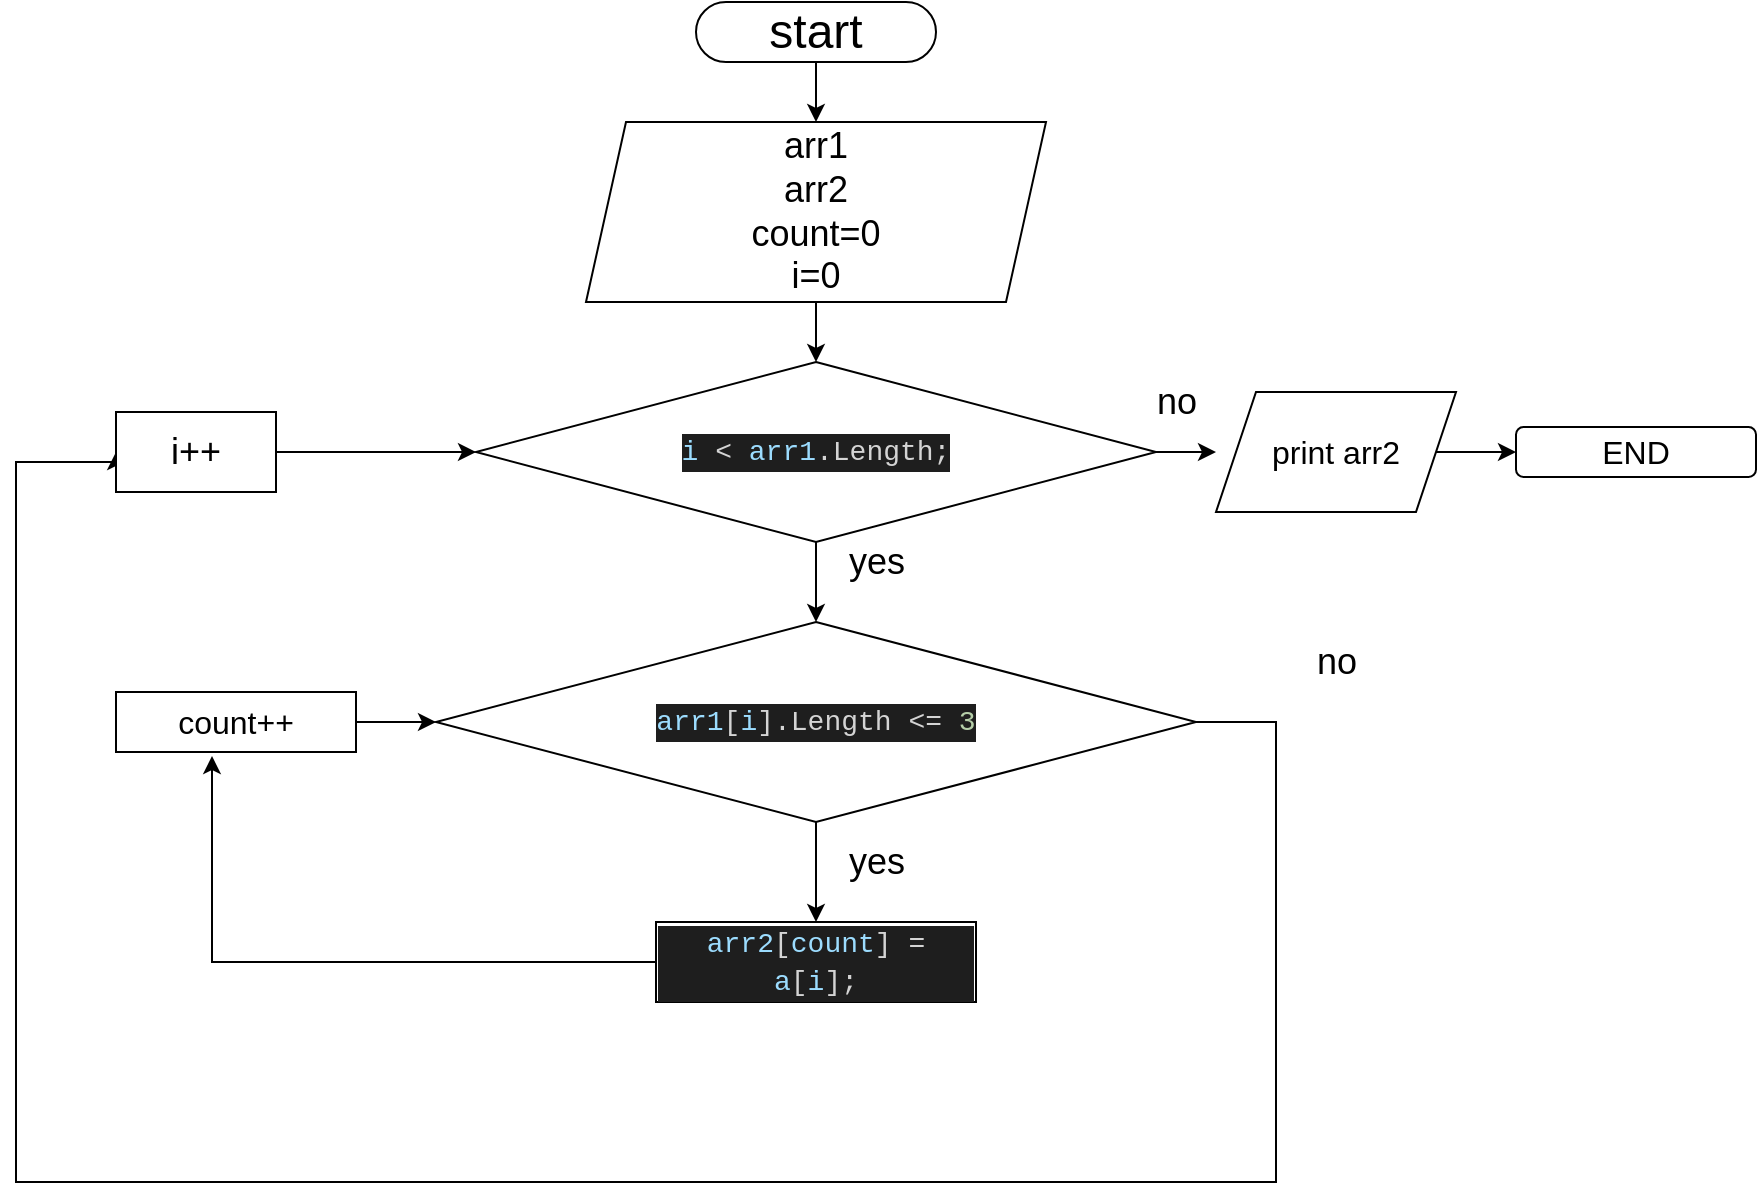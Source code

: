 <mxfile version="20.3.0" type="device"><diagram id="UBS56JaJqpV31X3wVKsK" name="Страница 1"><mxGraphModel dx="1102" dy="609" grid="1" gridSize="10" guides="1" tooltips="1" connect="1" arrows="1" fold="1" page="1" pageScale="1" pageWidth="827" pageHeight="1169" math="0" shadow="0"><root><mxCell id="0"/><mxCell id="1" parent="0"/><mxCell id="IpU3rbe3QoSzCdOb824w-13" style="edgeStyle=orthogonalEdgeStyle;rounded=0;orthogonalLoop=1;jettySize=auto;html=1;fontSize=24;" edge="1" parent="1" source="IpU3rbe3QoSzCdOb824w-1" target="IpU3rbe3QoSzCdOb824w-2"><mxGeometry relative="1" as="geometry"/></mxCell><mxCell id="IpU3rbe3QoSzCdOb824w-1" value="&lt;font style=&quot;font-size: 24px;&quot;&gt;start&lt;/font&gt;" style="rounded=1;whiteSpace=wrap;html=1;arcSize=50;" vertex="1" parent="1"><mxGeometry x="360" y="20" width="120" height="30" as="geometry"/></mxCell><mxCell id="IpU3rbe3QoSzCdOb824w-14" style="edgeStyle=orthogonalEdgeStyle;rounded=0;orthogonalLoop=1;jettySize=auto;html=1;entryX=0.5;entryY=0;entryDx=0;entryDy=0;fontSize=18;" edge="1" parent="1" source="IpU3rbe3QoSzCdOb824w-2" target="IpU3rbe3QoSzCdOb824w-3"><mxGeometry relative="1" as="geometry"/></mxCell><mxCell id="IpU3rbe3QoSzCdOb824w-2" value="&lt;font style=&quot;font-size: 18px;&quot;&gt;arr1&lt;br&gt;arr2&lt;br&gt;count=0&lt;br&gt;i=0&lt;br&gt;&lt;/font&gt;" style="shape=parallelogram;perimeter=parallelogramPerimeter;whiteSpace=wrap;html=1;fixedSize=1;" vertex="1" parent="1"><mxGeometry x="305" y="80" width="230" height="90" as="geometry"/></mxCell><mxCell id="IpU3rbe3QoSzCdOb824w-15" style="edgeStyle=orthogonalEdgeStyle;rounded=0;orthogonalLoop=1;jettySize=auto;html=1;entryX=0.5;entryY=0;entryDx=0;entryDy=0;fontSize=18;" edge="1" parent="1" source="IpU3rbe3QoSzCdOb824w-3" target="IpU3rbe3QoSzCdOb824w-4"><mxGeometry relative="1" as="geometry"/></mxCell><mxCell id="IpU3rbe3QoSzCdOb824w-20" style="edgeStyle=orthogonalEdgeStyle;rounded=0;orthogonalLoop=1;jettySize=auto;html=1;fontSize=18;" edge="1" parent="1" source="IpU3rbe3QoSzCdOb824w-3"><mxGeometry relative="1" as="geometry"><mxPoint x="620" y="245" as="targetPoint"/></mxGeometry></mxCell><mxCell id="IpU3rbe3QoSzCdOb824w-3" value="&lt;div style=&quot;color: rgb(212, 212, 212); background-color: rgb(30, 30, 30); font-family: Consolas, &amp;quot;Courier New&amp;quot;, monospace; font-size: 14px; line-height: 19px;&quot;&gt;&lt;span style=&quot;color: #9cdcfe;&quot;&gt;i&lt;/span&gt; &amp;lt; &lt;span style=&quot;color: #9cdcfe;&quot;&gt;arr1&lt;/span&gt;.Length;&lt;/div&gt;" style="rhombus;whiteSpace=wrap;html=1;" vertex="1" parent="1"><mxGeometry x="250" y="200" width="340" height="90" as="geometry"/></mxCell><mxCell id="IpU3rbe3QoSzCdOb824w-16" value="" style="edgeStyle=orthogonalEdgeStyle;rounded=0;orthogonalLoop=1;jettySize=auto;html=1;fontSize=18;" edge="1" parent="1" source="IpU3rbe3QoSzCdOb824w-4" target="IpU3rbe3QoSzCdOb824w-9"><mxGeometry relative="1" as="geometry"/></mxCell><mxCell id="IpU3rbe3QoSzCdOb824w-29" style="edgeStyle=orthogonalEdgeStyle;rounded=0;orthogonalLoop=1;jettySize=auto;html=1;fontSize=18;entryX=0;entryY=0.5;entryDx=0;entryDy=0;" edge="1" parent="1" source="IpU3rbe3QoSzCdOb824w-4" target="IpU3rbe3QoSzCdOb824w-26"><mxGeometry relative="1" as="geometry"><mxPoint x="60" y="240" as="targetPoint"/><Array as="points"><mxPoint x="650" y="380"/><mxPoint x="650" y="610"/><mxPoint x="20" y="610"/><mxPoint x="20" y="250"/><mxPoint x="70" y="250"/></Array></mxGeometry></mxCell><mxCell id="IpU3rbe3QoSzCdOb824w-4" value="&lt;div style=&quot;color: rgb(212, 212, 212); background-color: rgb(30, 30, 30); font-family: Consolas, &amp;quot;Courier New&amp;quot;, monospace; font-size: 14px; line-height: 19px;&quot;&gt;&lt;span style=&quot;color: #9cdcfe;&quot;&gt;arr1&lt;/span&gt;[&lt;span style=&quot;color: #9cdcfe;&quot;&gt;i&lt;/span&gt;].Length &amp;lt;= &lt;span style=&quot;color: #b5cea8;&quot;&gt;3&lt;/span&gt;&lt;/div&gt;" style="rhombus;whiteSpace=wrap;html=1;" vertex="1" parent="1"><mxGeometry x="230" y="330" width="380" height="100" as="geometry"/></mxCell><mxCell id="IpU3rbe3QoSzCdOb824w-28" value="" style="edgeStyle=orthogonalEdgeStyle;rounded=0;orthogonalLoop=1;jettySize=auto;html=1;fontSize=18;" edge="1" parent="1" source="IpU3rbe3QoSzCdOb824w-8" target="IpU3rbe3QoSzCdOb824w-4"><mxGeometry relative="1" as="geometry"/></mxCell><mxCell id="IpU3rbe3QoSzCdOb824w-8" value="&lt;font size=&quot;3&quot;&gt;count++&lt;/font&gt;" style="rounded=0;whiteSpace=wrap;html=1;" vertex="1" parent="1"><mxGeometry x="70" y="365" width="120" height="30" as="geometry"/></mxCell><mxCell id="IpU3rbe3QoSzCdOb824w-17" style="edgeStyle=orthogonalEdgeStyle;rounded=0;orthogonalLoop=1;jettySize=auto;html=1;fontSize=18;entryX=0.4;entryY=1.067;entryDx=0;entryDy=0;entryPerimeter=0;" edge="1" parent="1" source="IpU3rbe3QoSzCdOb824w-9" target="IpU3rbe3QoSzCdOb824w-8"><mxGeometry relative="1" as="geometry"><mxPoint x="120" y="410" as="targetPoint"/></mxGeometry></mxCell><mxCell id="IpU3rbe3QoSzCdOb824w-9" value="&lt;div style=&quot;background-color: rgb(30, 30, 30); font-family: Consolas, &amp;quot;Courier New&amp;quot;, monospace; font-size: 14px; line-height: 19px;&quot;&gt;&lt;div style=&quot;&quot;&gt;&lt;font color=&quot;#9cdcfe&quot;&gt;arr2&lt;/font&gt;&lt;font color=&quot;#d4d4d4&quot;&gt;[&lt;/font&gt;&lt;span style=&quot;color: rgb(156, 220, 254);&quot;&gt;count&lt;/span&gt;&lt;font color=&quot;#d4d4d4&quot;&gt;] = &lt;/font&gt;&lt;span style=&quot;color: rgb(156, 220, 254);&quot;&gt;a&lt;/span&gt;&lt;font color=&quot;#d4d4d4&quot;&gt;[&lt;/font&gt;&lt;span style=&quot;color: rgb(156, 220, 254);&quot;&gt;i&lt;/span&gt;&lt;font color=&quot;#d4d4d4&quot;&gt;];&lt;/font&gt;&lt;/div&gt;&lt;/div&gt;" style="rounded=0;whiteSpace=wrap;html=1;" vertex="1" parent="1"><mxGeometry x="340" y="480" width="160" height="40" as="geometry"/></mxCell><mxCell id="IpU3rbe3QoSzCdOb824w-21" value="" style="edgeStyle=orthogonalEdgeStyle;rounded=0;orthogonalLoop=1;jettySize=auto;html=1;fontSize=18;" edge="1" parent="1" source="IpU3rbe3QoSzCdOb824w-10" target="IpU3rbe3QoSzCdOb824w-11"><mxGeometry relative="1" as="geometry"/></mxCell><mxCell id="IpU3rbe3QoSzCdOb824w-10" value="&lt;font size=&quot;3&quot;&gt;print arr2&lt;/font&gt;" style="shape=parallelogram;perimeter=parallelogramPerimeter;whiteSpace=wrap;html=1;fixedSize=1;" vertex="1" parent="1"><mxGeometry x="620" y="215" width="120" height="60" as="geometry"/></mxCell><mxCell id="IpU3rbe3QoSzCdOb824w-11" value="&lt;font size=&quot;3&quot;&gt;END&lt;/font&gt;" style="rounded=1;whiteSpace=wrap;html=1;" vertex="1" parent="1"><mxGeometry x="770" y="232.5" width="120" height="25" as="geometry"/></mxCell><mxCell id="IpU3rbe3QoSzCdOb824w-22" value="yes" style="text;html=1;align=center;verticalAlign=middle;resizable=0;points=[];autosize=1;strokeColor=none;fillColor=none;fontSize=18;" vertex="1" parent="1"><mxGeometry x="425" y="280" width="50" height="40" as="geometry"/></mxCell><mxCell id="IpU3rbe3QoSzCdOb824w-23" value="yes" style="text;html=1;align=center;verticalAlign=middle;resizable=0;points=[];autosize=1;strokeColor=none;fillColor=none;fontSize=18;" vertex="1" parent="1"><mxGeometry x="425" y="430" width="50" height="40" as="geometry"/></mxCell><mxCell id="IpU3rbe3QoSzCdOb824w-24" value="no" style="text;html=1;align=center;verticalAlign=middle;resizable=0;points=[];autosize=1;strokeColor=none;fillColor=none;fontSize=18;" vertex="1" parent="1"><mxGeometry x="660" y="330" width="40" height="40" as="geometry"/></mxCell><mxCell id="IpU3rbe3QoSzCdOb824w-25" value="no" style="text;html=1;align=center;verticalAlign=middle;resizable=0;points=[];autosize=1;strokeColor=none;fillColor=none;fontSize=18;" vertex="1" parent="1"><mxGeometry x="580" y="200" width="40" height="40" as="geometry"/></mxCell><mxCell id="IpU3rbe3QoSzCdOb824w-30" style="edgeStyle=orthogonalEdgeStyle;rounded=0;orthogonalLoop=1;jettySize=auto;html=1;entryX=0;entryY=0.5;entryDx=0;entryDy=0;fontSize=18;" edge="1" parent="1" source="IpU3rbe3QoSzCdOb824w-26" target="IpU3rbe3QoSzCdOb824w-3"><mxGeometry relative="1" as="geometry"/></mxCell><mxCell id="IpU3rbe3QoSzCdOb824w-26" value="i++" style="whiteSpace=wrap;html=1;fontSize=18;" vertex="1" parent="1"><mxGeometry x="70" y="225" width="80" height="40" as="geometry"/></mxCell></root></mxGraphModel></diagram></mxfile>